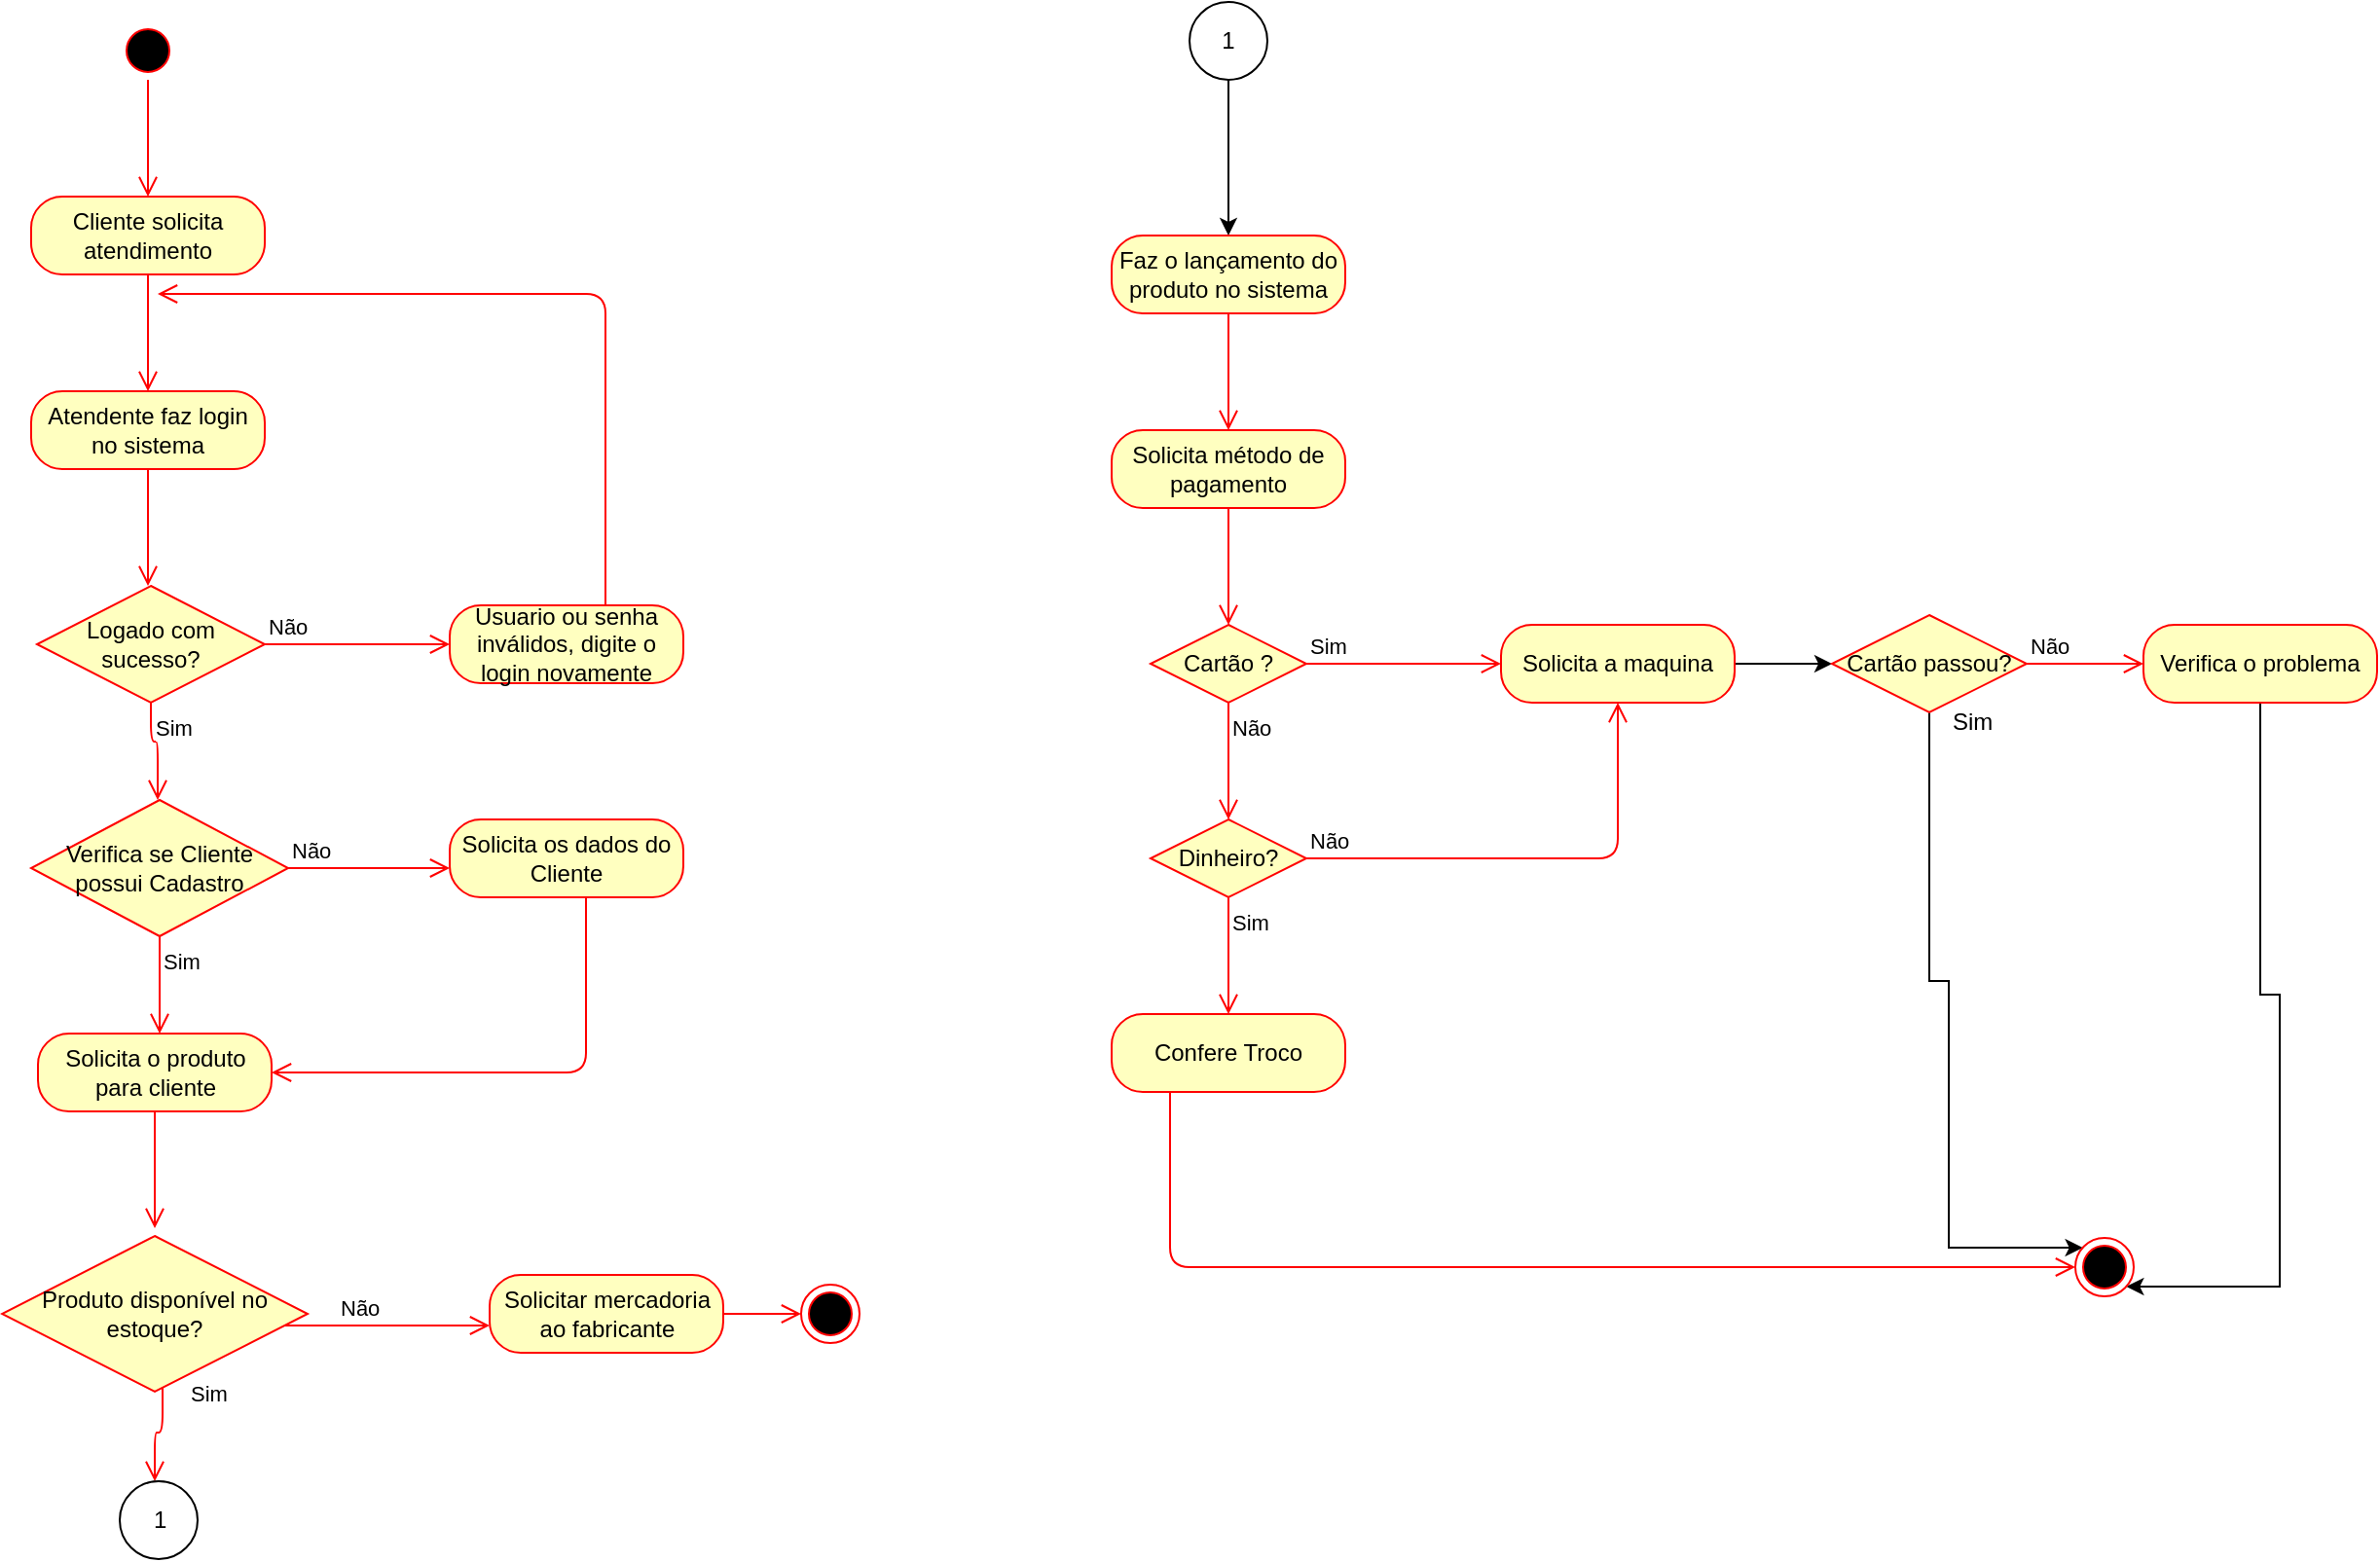 <mxfile version="11.3.0" type="device" pages="1"><diagram id="AWFn1z3ZbqOVMQ3F85wq" name="Page-1"><mxGraphModel dx="854" dy="496" grid="1" gridSize="10" guides="1" tooltips="1" connect="1" arrows="1" fold="1" page="1" pageScale="1" pageWidth="827" pageHeight="1169" math="0" shadow="0"><root><mxCell id="0"/><mxCell id="1" parent="0"/><mxCell id="Xi-zCYGBHRgk2TwMqQS6-1" value="" style="ellipse;html=1;shape=startState;fillColor=#000000;strokeColor=#ff0000;" parent="1" vertex="1"><mxGeometry x="350" y="10" width="30" height="30" as="geometry"/></mxCell><mxCell id="Xi-zCYGBHRgk2TwMqQS6-2" value="" style="edgeStyle=orthogonalEdgeStyle;html=1;verticalAlign=bottom;endArrow=open;endSize=8;strokeColor=#ff0000;" parent="1" source="Xi-zCYGBHRgk2TwMqQS6-1" edge="1"><mxGeometry relative="1" as="geometry"><mxPoint x="365" y="100" as="targetPoint"/></mxGeometry></mxCell><mxCell id="Xi-zCYGBHRgk2TwMqQS6-3" value="Cliente solicita atendimento" style="rounded=1;whiteSpace=wrap;html=1;arcSize=40;fontColor=#000000;fillColor=#ffffc0;strokeColor=#ff0000;" parent="1" vertex="1"><mxGeometry x="305" y="100" width="120" height="40" as="geometry"/></mxCell><mxCell id="Xi-zCYGBHRgk2TwMqQS6-4" value="" style="edgeStyle=orthogonalEdgeStyle;html=1;verticalAlign=bottom;endArrow=open;endSize=8;strokeColor=#ff0000;" parent="1" source="Xi-zCYGBHRgk2TwMqQS6-3" edge="1"><mxGeometry relative="1" as="geometry"><mxPoint x="365" y="200" as="targetPoint"/></mxGeometry></mxCell><mxCell id="Xi-zCYGBHRgk2TwMqQS6-5" value="Atendente faz login no sistema" style="rounded=1;whiteSpace=wrap;html=1;arcSize=40;fontColor=#000000;fillColor=#ffffc0;strokeColor=#ff0000;" parent="1" vertex="1"><mxGeometry x="305" y="200" width="120" height="40" as="geometry"/></mxCell><mxCell id="Xi-zCYGBHRgk2TwMqQS6-6" value="" style="edgeStyle=orthogonalEdgeStyle;html=1;verticalAlign=bottom;endArrow=open;endSize=8;strokeColor=#ff0000;" parent="1" source="Xi-zCYGBHRgk2TwMqQS6-5" edge="1"><mxGeometry relative="1" as="geometry"><mxPoint x="365" y="300" as="targetPoint"/></mxGeometry></mxCell><mxCell id="Xi-zCYGBHRgk2TwMqQS6-7" value="Logado com sucesso?" style="rhombus;whiteSpace=wrap;html=1;fillColor=#ffffc0;strokeColor=#ff0000;" parent="1" vertex="1"><mxGeometry x="308" y="300" width="117" height="60" as="geometry"/></mxCell><mxCell id="Xi-zCYGBHRgk2TwMqQS6-8" value="Não" style="edgeStyle=orthogonalEdgeStyle;html=1;align=left;verticalAlign=bottom;endArrow=open;endSize=8;strokeColor=#ff0000;" parent="1" source="Xi-zCYGBHRgk2TwMqQS6-7" edge="1"><mxGeometry x="-1" relative="1" as="geometry"><mxPoint x="520" y="330" as="targetPoint"/><Array as="points"><mxPoint x="503" y="330"/></Array></mxGeometry></mxCell><mxCell id="Xi-zCYGBHRgk2TwMqQS6-9" value="Sim" style="edgeStyle=orthogonalEdgeStyle;html=1;align=left;verticalAlign=top;endArrow=open;endSize=8;strokeColor=#ff0000;" parent="1" source="Xi-zCYGBHRgk2TwMqQS6-7" edge="1"><mxGeometry x="-1" relative="1" as="geometry"><mxPoint x="370" y="410" as="targetPoint"/><Array as="points"><mxPoint x="367" y="380"/><mxPoint x="370" y="380"/></Array></mxGeometry></mxCell><mxCell id="Xi-zCYGBHRgk2TwMqQS6-10" value="Usuario ou senha inválidos, digite o login novamente" style="rounded=1;whiteSpace=wrap;html=1;arcSize=40;fontColor=#000000;fillColor=#ffffc0;strokeColor=#ff0000;" parent="1" vertex="1"><mxGeometry x="520" y="310" width="120" height="40" as="geometry"/></mxCell><mxCell id="Xi-zCYGBHRgk2TwMqQS6-11" value="" style="edgeStyle=orthogonalEdgeStyle;html=1;verticalAlign=bottom;endArrow=open;endSize=8;strokeColor=#ff0000;" parent="1" source="Xi-zCYGBHRgk2TwMqQS6-10" edge="1"><mxGeometry relative="1" as="geometry"><mxPoint x="370" y="150" as="targetPoint"/><Array as="points"><mxPoint x="600" y="150"/></Array></mxGeometry></mxCell><mxCell id="Xi-zCYGBHRgk2TwMqQS6-12" value="Solicita o produto para cliente" style="rounded=1;whiteSpace=wrap;html=1;arcSize=40;fontColor=#000000;fillColor=#ffffc0;strokeColor=#ff0000;" parent="1" vertex="1"><mxGeometry x="308.5" y="530" width="120" height="40" as="geometry"/></mxCell><mxCell id="Xi-zCYGBHRgk2TwMqQS6-13" value="" style="edgeStyle=orthogonalEdgeStyle;html=1;verticalAlign=bottom;endArrow=open;endSize=8;strokeColor=#ff0000;" parent="1" source="Xi-zCYGBHRgk2TwMqQS6-12" edge="1"><mxGeometry relative="1" as="geometry"><mxPoint x="368.5" y="630" as="targetPoint"/></mxGeometry></mxCell><mxCell id="Xi-zCYGBHRgk2TwMqQS6-14" value="Produto disponível no estoque?" style="rhombus;whiteSpace=wrap;html=1;fillColor=#ffffc0;strokeColor=#ff0000;" parent="1" vertex="1"><mxGeometry x="290" y="634" width="157" height="80" as="geometry"/></mxCell><mxCell id="Xi-zCYGBHRgk2TwMqQS6-15" value="Não" style="edgeStyle=orthogonalEdgeStyle;html=1;align=left;verticalAlign=bottom;endArrow=open;endSize=8;strokeColor=#ff0000;" parent="1" source="Xi-zCYGBHRgk2TwMqQS6-14" edge="1"><mxGeometry x="0.27" y="-40" relative="1" as="geometry"><mxPoint x="540.5" y="680" as="targetPoint"/><Array as="points"><mxPoint x="500.5" y="680"/></Array><mxPoint x="-40" y="-40" as="offset"/></mxGeometry></mxCell><mxCell id="Xi-zCYGBHRgk2TwMqQS6-16" value="Sim" style="edgeStyle=orthogonalEdgeStyle;html=1;align=left;verticalAlign=top;endArrow=open;endSize=8;strokeColor=#ff0000;" parent="1" source="Xi-zCYGBHRgk2TwMqQS6-14" edge="1"><mxGeometry x="-1" y="16" relative="1" as="geometry"><mxPoint x="368.5" y="760" as="targetPoint"/><Array as="points"><mxPoint x="372.5" y="735"/><mxPoint x="368.5" y="735"/></Array><mxPoint x="-4" y="-10" as="offset"/></mxGeometry></mxCell><mxCell id="Xi-zCYGBHRgk2TwMqQS6-17" value="Solicitar mercadoria ao fabricante" style="rounded=1;whiteSpace=wrap;html=1;arcSize=40;fontColor=#000000;fillColor=#ffffc0;strokeColor=#ff0000;" parent="1" vertex="1"><mxGeometry x="540.5" y="654" width="120" height="40" as="geometry"/></mxCell><mxCell id="Xi-zCYGBHRgk2TwMqQS6-18" value="" style="edgeStyle=orthogonalEdgeStyle;html=1;verticalAlign=bottom;endArrow=open;endSize=8;strokeColor=#ff0000;" parent="1" source="Xi-zCYGBHRgk2TwMqQS6-17" edge="1"><mxGeometry relative="1" as="geometry"><mxPoint x="700.5" y="674" as="targetPoint"/><Array as="points"><mxPoint x="690.5" y="674"/></Array></mxGeometry></mxCell><mxCell id="Xi-zCYGBHRgk2TwMqQS6-19" value="" style="ellipse;html=1;shape=endState;fillColor=#000000;strokeColor=#ff0000;" parent="1" vertex="1"><mxGeometry x="700.5" y="659" width="30" height="30" as="geometry"/></mxCell><mxCell id="Xi-zCYGBHRgk2TwMqQS6-20" value="" style="ellipse;whiteSpace=wrap;html=1;aspect=fixed;" parent="1" vertex="1"><mxGeometry x="350.5" y="760" width="40" height="40" as="geometry"/></mxCell><mxCell id="Xi-zCYGBHRgk2TwMqQS6-21" value="1&lt;br&gt;" style="text;html=1;resizable=0;points=[];autosize=1;align=left;verticalAlign=top;spacingTop=-4;" parent="1" vertex="1"><mxGeometry x="365.5" y="770" width="20" height="20" as="geometry"/></mxCell><mxCell id="Xi-zCYGBHRgk2TwMqQS6-24" value="" style="edgeStyle=orthogonalEdgeStyle;rounded=0;orthogonalLoop=1;jettySize=auto;html=1;" parent="1" source="Xi-zCYGBHRgk2TwMqQS6-22" edge="1"><mxGeometry relative="1" as="geometry"><mxPoint x="920" y="120" as="targetPoint"/></mxGeometry></mxCell><mxCell id="Xi-zCYGBHRgk2TwMqQS6-22" value="1" style="ellipse;whiteSpace=wrap;html=1;aspect=fixed;" parent="1" vertex="1"><mxGeometry x="900" width="40" height="40" as="geometry"/></mxCell><mxCell id="Xi-zCYGBHRgk2TwMqQS6-25" value="Faz o lançamento do produto no sistema" style="rounded=1;whiteSpace=wrap;html=1;arcSize=40;fontColor=#000000;fillColor=#ffffc0;strokeColor=#ff0000;" parent="1" vertex="1"><mxGeometry x="860" y="120" width="120" height="40" as="geometry"/></mxCell><mxCell id="Xi-zCYGBHRgk2TwMqQS6-26" value="" style="edgeStyle=orthogonalEdgeStyle;html=1;verticalAlign=bottom;endArrow=open;endSize=8;strokeColor=#ff0000;" parent="1" source="Xi-zCYGBHRgk2TwMqQS6-25" edge="1"><mxGeometry relative="1" as="geometry"><mxPoint x="920" y="220" as="targetPoint"/></mxGeometry></mxCell><mxCell id="Xi-zCYGBHRgk2TwMqQS6-27" value="Solicita método de pagamento" style="rounded=1;whiteSpace=wrap;html=1;arcSize=40;fontColor=#000000;fillColor=#ffffc0;strokeColor=#ff0000;" parent="1" vertex="1"><mxGeometry x="860" y="220" width="120" height="40" as="geometry"/></mxCell><mxCell id="Xi-zCYGBHRgk2TwMqQS6-28" value="" style="edgeStyle=orthogonalEdgeStyle;html=1;verticalAlign=bottom;endArrow=open;endSize=8;strokeColor=#ff0000;" parent="1" source="Xi-zCYGBHRgk2TwMqQS6-27" edge="1"><mxGeometry relative="1" as="geometry"><mxPoint x="920" y="320" as="targetPoint"/></mxGeometry></mxCell><mxCell id="Xi-zCYGBHRgk2TwMqQS6-29" value="Cartão ?" style="rhombus;whiteSpace=wrap;html=1;fillColor=#ffffc0;strokeColor=#ff0000;" parent="1" vertex="1"><mxGeometry x="880" y="320" width="80" height="40" as="geometry"/></mxCell><mxCell id="Xi-zCYGBHRgk2TwMqQS6-30" value="Sim" style="edgeStyle=orthogonalEdgeStyle;html=1;align=left;verticalAlign=bottom;endArrow=open;endSize=8;strokeColor=#ff0000;" parent="1" source="Xi-zCYGBHRgk2TwMqQS6-29" edge="1"><mxGeometry x="-1" relative="1" as="geometry"><mxPoint x="1060" y="340" as="targetPoint"/></mxGeometry></mxCell><mxCell id="Xi-zCYGBHRgk2TwMqQS6-31" value="Não" style="edgeStyle=orthogonalEdgeStyle;html=1;align=left;verticalAlign=top;endArrow=open;endSize=8;strokeColor=#ff0000;" parent="1" source="Xi-zCYGBHRgk2TwMqQS6-29" edge="1"><mxGeometry x="-1" relative="1" as="geometry"><mxPoint x="920" y="420" as="targetPoint"/></mxGeometry></mxCell><mxCell id="Xi-zCYGBHRgk2TwMqQS6-40" value="" style="edgeStyle=orthogonalEdgeStyle;rounded=0;orthogonalLoop=1;jettySize=auto;html=1;" parent="1" source="Xi-zCYGBHRgk2TwMqQS6-32" edge="1"><mxGeometry relative="1" as="geometry"><mxPoint x="1230" y="340" as="targetPoint"/></mxGeometry></mxCell><mxCell id="Xi-zCYGBHRgk2TwMqQS6-32" value="Solicita a maquina" style="rounded=1;whiteSpace=wrap;html=1;arcSize=40;fontColor=#000000;fillColor=#ffffc0;strokeColor=#ff0000;" parent="1" vertex="1"><mxGeometry x="1060" y="320" width="120" height="40" as="geometry"/></mxCell><mxCell id="Xi-zCYGBHRgk2TwMqQS6-34" value="Dinheiro?" style="rhombus;whiteSpace=wrap;html=1;fillColor=#ffffc0;strokeColor=#ff0000;" parent="1" vertex="1"><mxGeometry x="880" y="420" width="80" height="40" as="geometry"/></mxCell><mxCell id="Xi-zCYGBHRgk2TwMqQS6-35" value="Não" style="edgeStyle=orthogonalEdgeStyle;html=1;align=left;verticalAlign=bottom;endArrow=open;endSize=8;strokeColor=#ff0000;entryX=0.5;entryY=1;entryDx=0;entryDy=0;" parent="1" source="Xi-zCYGBHRgk2TwMqQS6-34" target="Xi-zCYGBHRgk2TwMqQS6-32" edge="1"><mxGeometry x="-1" relative="1" as="geometry"><mxPoint x="1060" y="440" as="targetPoint"/></mxGeometry></mxCell><mxCell id="Xi-zCYGBHRgk2TwMqQS6-36" value="Sim" style="edgeStyle=orthogonalEdgeStyle;html=1;align=left;verticalAlign=top;endArrow=open;endSize=8;strokeColor=#ff0000;" parent="1" source="Xi-zCYGBHRgk2TwMqQS6-34" edge="1"><mxGeometry x="-1" relative="1" as="geometry"><mxPoint x="920" y="520" as="targetPoint"/></mxGeometry></mxCell><mxCell id="Xi-zCYGBHRgk2TwMqQS6-52" value="" style="edgeStyle=orthogonalEdgeStyle;rounded=0;orthogonalLoop=1;jettySize=auto;html=1;" parent="1" source="Xi-zCYGBHRgk2TwMqQS6-37" edge="1" target="Xi-zCYGBHRgk2TwMqQS6-55"><mxGeometry relative="1" as="geometry"><mxPoint x="1310" y="640" as="targetPoint"/><Array as="points"><mxPoint x="1280" y="503"/><mxPoint x="1290" y="503"/><mxPoint x="1290" y="640"/></Array></mxGeometry></mxCell><mxCell id="Xi-zCYGBHRgk2TwMqQS6-37" value="Cartão passou?" style="rhombus;whiteSpace=wrap;html=1;fillColor=#ffffc0;strokeColor=#ff0000;" parent="1" vertex="1"><mxGeometry x="1230" y="315" width="100" height="50" as="geometry"/></mxCell><mxCell id="Xi-zCYGBHRgk2TwMqQS6-38" value="Não" style="edgeStyle=orthogonalEdgeStyle;html=1;align=left;verticalAlign=bottom;endArrow=open;endSize=8;strokeColor=#ff0000;" parent="1" source="Xi-zCYGBHRgk2TwMqQS6-37" edge="1"><mxGeometry x="-1" relative="1" as="geometry"><mxPoint x="1390" y="340" as="targetPoint"/></mxGeometry></mxCell><mxCell id="Xi-zCYGBHRgk2TwMqQS6-54" value="" style="edgeStyle=orthogonalEdgeStyle;rounded=0;orthogonalLoop=1;jettySize=auto;html=1;" parent="1" source="Xi-zCYGBHRgk2TwMqQS6-43" edge="1" target="Xi-zCYGBHRgk2TwMqQS6-55"><mxGeometry relative="1" as="geometry"><mxPoint x="1440" y="660" as="targetPoint"/><Array as="points"><mxPoint x="1450" y="510"/><mxPoint x="1460" y="510"/><mxPoint x="1460" y="660"/></Array></mxGeometry></mxCell><mxCell id="Xi-zCYGBHRgk2TwMqQS6-43" value="Verifica o problema" style="rounded=1;whiteSpace=wrap;html=1;arcSize=40;fontColor=#000000;fillColor=#ffffc0;strokeColor=#ff0000;" parent="1" vertex="1"><mxGeometry x="1390" y="320" width="120" height="40" as="geometry"/></mxCell><mxCell id="Xi-zCYGBHRgk2TwMqQS6-45" value="Confere Troco" style="rounded=1;whiteSpace=wrap;html=1;arcSize=40;fontColor=#000000;fillColor=#ffffc0;strokeColor=#ff0000;" parent="1" vertex="1"><mxGeometry x="860" y="520" width="120" height="40" as="geometry"/></mxCell><mxCell id="Xi-zCYGBHRgk2TwMqQS6-46" value="" style="edgeStyle=orthogonalEdgeStyle;html=1;verticalAlign=bottom;endArrow=open;endSize=8;strokeColor=#ff0000;entryX=0;entryY=0.5;entryDx=0;entryDy=0;" parent="1" source="Xi-zCYGBHRgk2TwMqQS6-45" target="Xi-zCYGBHRgk2TwMqQS6-55" edge="1"><mxGeometry relative="1" as="geometry"><mxPoint x="1320" y="650" as="targetPoint"/><Array as="points"><mxPoint x="890" y="650"/></Array></mxGeometry></mxCell><mxCell id="Xi-zCYGBHRgk2TwMqQS6-55" value="" style="ellipse;html=1;shape=endState;fillColor=#000000;strokeColor=#ff0000;" parent="1" vertex="1"><mxGeometry x="1355" y="635" width="30" height="30" as="geometry"/></mxCell><mxCell id="Xi-zCYGBHRgk2TwMqQS6-56" value="Sim" style="text;html=1;resizable=0;points=[];autosize=1;align=left;verticalAlign=top;spacingTop=-4;" parent="1" vertex="1"><mxGeometry x="1290" y="360" width="40" height="20" as="geometry"/></mxCell><mxCell id="Xi-zCYGBHRgk2TwMqQS6-59" value="Verifica se Cliente possui Cadastro" style="rhombus;whiteSpace=wrap;html=1;fillColor=#ffffc0;strokeColor=#ff0000;" parent="1" vertex="1"><mxGeometry x="305" y="410" width="132" height="70" as="geometry"/></mxCell><mxCell id="Xi-zCYGBHRgk2TwMqQS6-60" value="Não" style="edgeStyle=orthogonalEdgeStyle;html=1;align=left;verticalAlign=bottom;endArrow=open;endSize=8;strokeColor=#ff0000;" parent="1" source="Xi-zCYGBHRgk2TwMqQS6-59" edge="1"><mxGeometry x="-1" relative="1" as="geometry"><mxPoint x="520" y="445" as="targetPoint"/><Array as="points"><mxPoint x="503" y="445"/></Array></mxGeometry></mxCell><mxCell id="Xi-zCYGBHRgk2TwMqQS6-61" value="Sim" style="edgeStyle=orthogonalEdgeStyle;html=1;align=left;verticalAlign=top;endArrow=open;endSize=8;strokeColor=#ff0000;" parent="1" source="Xi-zCYGBHRgk2TwMqQS6-59" edge="1"><mxGeometry x="-1" relative="1" as="geometry"><mxPoint x="371" y="530" as="targetPoint"/><Array as="points"><mxPoint x="371" y="520"/></Array></mxGeometry></mxCell><mxCell id="Xi-zCYGBHRgk2TwMqQS6-62" value="Solicita os dados do Cliente" style="rounded=1;whiteSpace=wrap;html=1;arcSize=40;fontColor=#000000;fillColor=#ffffc0;strokeColor=#ff0000;" parent="1" vertex="1"><mxGeometry x="520" y="420" width="120" height="40" as="geometry"/></mxCell><mxCell id="Xi-zCYGBHRgk2TwMqQS6-63" value="" style="edgeStyle=orthogonalEdgeStyle;html=1;verticalAlign=bottom;endArrow=open;endSize=8;strokeColor=#ff0000;entryX=1;entryY=0.5;entryDx=0;entryDy=0;" parent="1" source="Xi-zCYGBHRgk2TwMqQS6-62" target="Xi-zCYGBHRgk2TwMqQS6-12" edge="1"><mxGeometry relative="1" as="geometry"><mxPoint x="580" y="550" as="targetPoint"/><Array as="points"><mxPoint x="590" y="550"/></Array></mxGeometry></mxCell></root></mxGraphModel></diagram></mxfile>